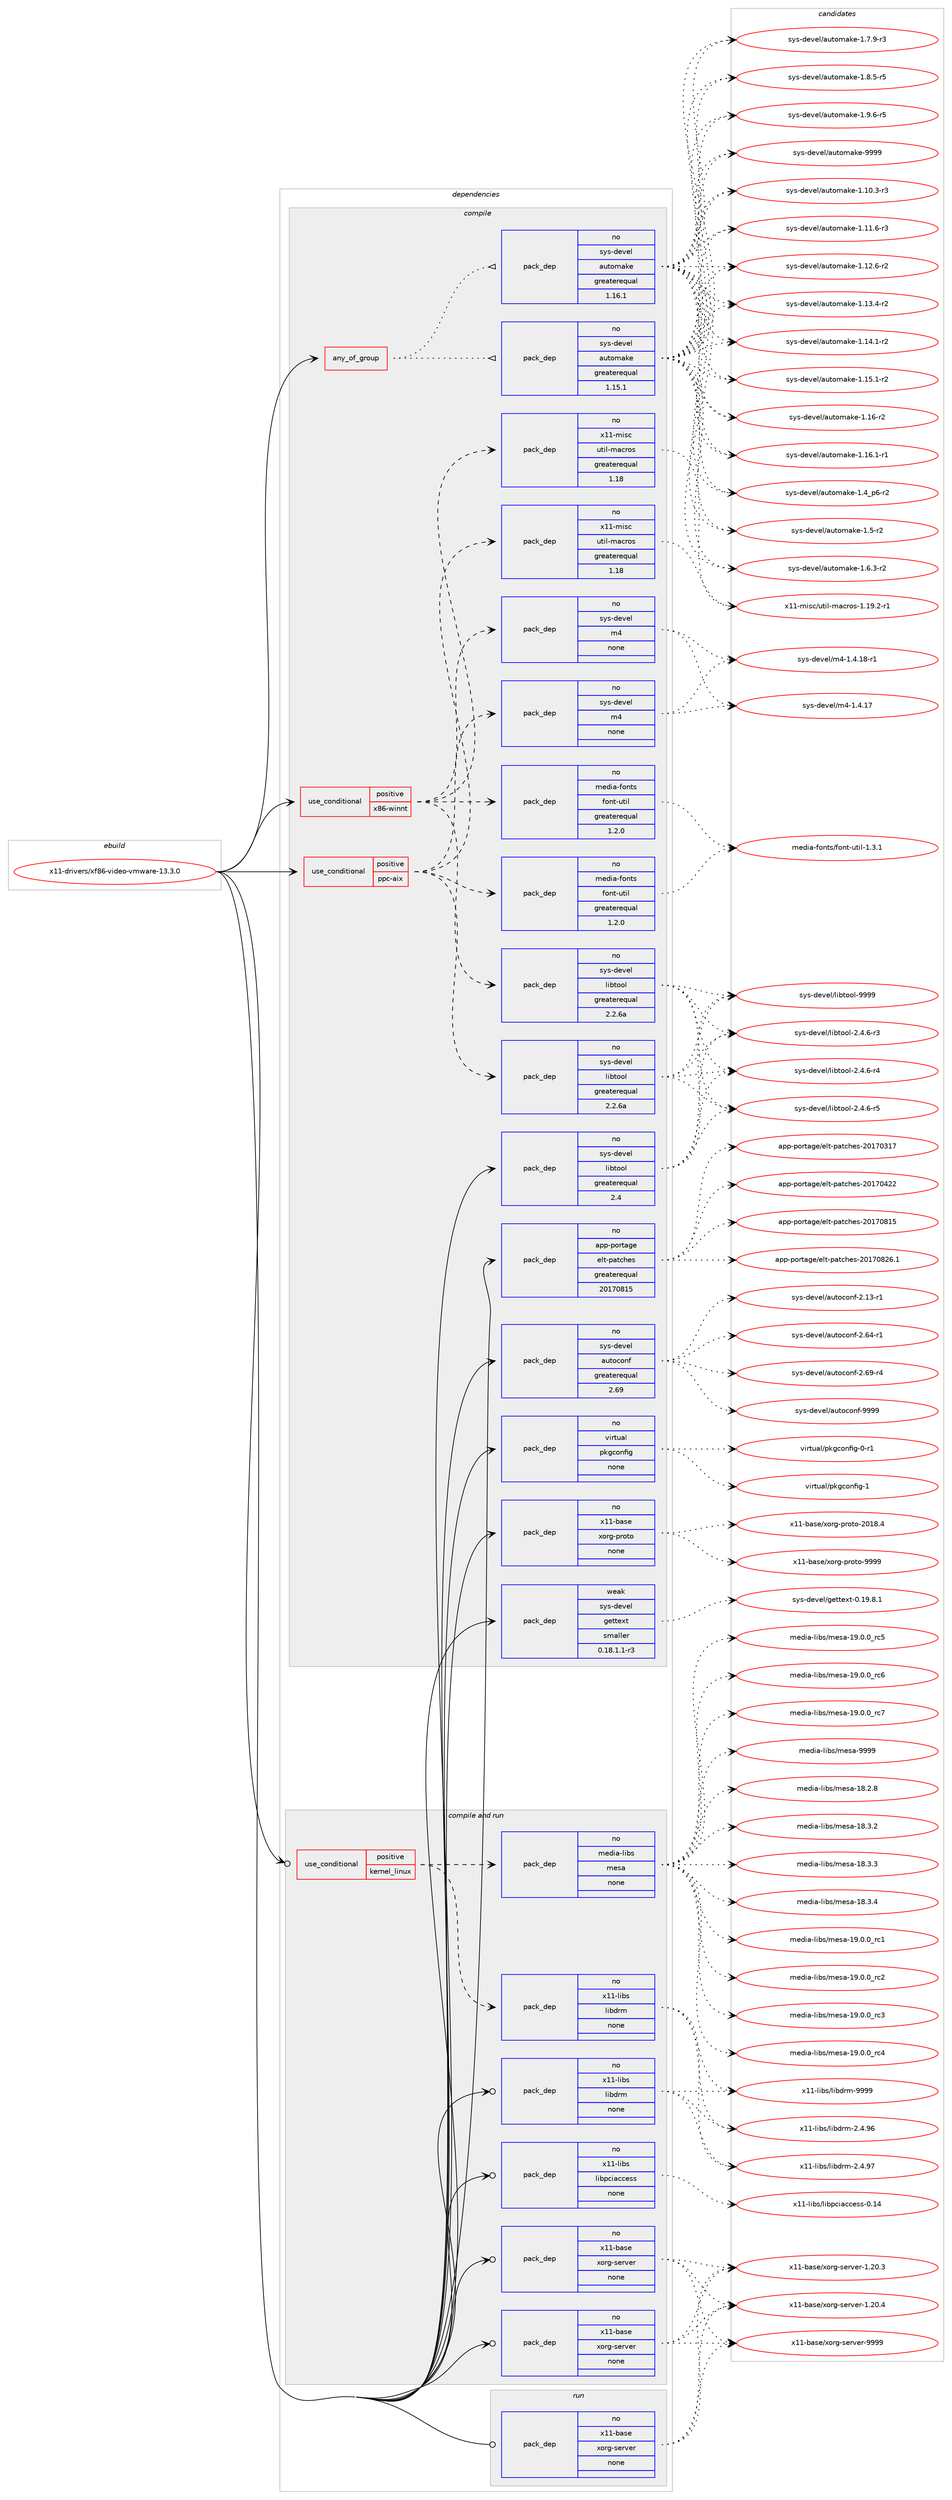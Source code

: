 digraph prolog {

# *************
# Graph options
# *************

newrank=true;
concentrate=true;
compound=true;
graph [rankdir=LR,fontname=Helvetica,fontsize=10,ranksep=1.5];#, ranksep=2.5, nodesep=0.2];
edge  [arrowhead=vee];
node  [fontname=Helvetica,fontsize=10];

# **********
# The ebuild
# **********

subgraph cluster_leftcol {
color=gray;
rank=same;
label=<<i>ebuild</i>>;
id [label="x11-drivers/xf86-video-vmware-13.3.0", color=red, width=4, href="../x11-drivers/xf86-video-vmware-13.3.0.svg"];
}

# ****************
# The dependencies
# ****************

subgraph cluster_midcol {
color=gray;
label=<<i>dependencies</i>>;
subgraph cluster_compile {
fillcolor="#eeeeee";
style=filled;
label=<<i>compile</i>>;
subgraph any28487 {
dependency1757949 [label=<<TABLE BORDER="0" CELLBORDER="1" CELLSPACING="0" CELLPADDING="4"><TR><TD CELLPADDING="10">any_of_group</TD></TR></TABLE>>, shape=none, color=red];subgraph pack1262657 {
dependency1757950 [label=<<TABLE BORDER="0" CELLBORDER="1" CELLSPACING="0" CELLPADDING="4" WIDTH="220"><TR><TD ROWSPAN="6" CELLPADDING="30">pack_dep</TD></TR><TR><TD WIDTH="110">no</TD></TR><TR><TD>sys-devel</TD></TR><TR><TD>automake</TD></TR><TR><TD>greaterequal</TD></TR><TR><TD>1.16.1</TD></TR></TABLE>>, shape=none, color=blue];
}
dependency1757949:e -> dependency1757950:w [weight=20,style="dotted",arrowhead="oinv"];
subgraph pack1262658 {
dependency1757951 [label=<<TABLE BORDER="0" CELLBORDER="1" CELLSPACING="0" CELLPADDING="4" WIDTH="220"><TR><TD ROWSPAN="6" CELLPADDING="30">pack_dep</TD></TR><TR><TD WIDTH="110">no</TD></TR><TR><TD>sys-devel</TD></TR><TR><TD>automake</TD></TR><TR><TD>greaterequal</TD></TR><TR><TD>1.15.1</TD></TR></TABLE>>, shape=none, color=blue];
}
dependency1757949:e -> dependency1757951:w [weight=20,style="dotted",arrowhead="oinv"];
}
id:e -> dependency1757949:w [weight=20,style="solid",arrowhead="vee"];
subgraph cond465802 {
dependency1757952 [label=<<TABLE BORDER="0" CELLBORDER="1" CELLSPACING="0" CELLPADDING="4"><TR><TD ROWSPAN="3" CELLPADDING="10">use_conditional</TD></TR><TR><TD>positive</TD></TR><TR><TD>ppc-aix</TD></TR></TABLE>>, shape=none, color=red];
subgraph pack1262659 {
dependency1757953 [label=<<TABLE BORDER="0" CELLBORDER="1" CELLSPACING="0" CELLPADDING="4" WIDTH="220"><TR><TD ROWSPAN="6" CELLPADDING="30">pack_dep</TD></TR><TR><TD WIDTH="110">no</TD></TR><TR><TD>sys-devel</TD></TR><TR><TD>libtool</TD></TR><TR><TD>greaterequal</TD></TR><TR><TD>2.2.6a</TD></TR></TABLE>>, shape=none, color=blue];
}
dependency1757952:e -> dependency1757953:w [weight=20,style="dashed",arrowhead="vee"];
subgraph pack1262660 {
dependency1757954 [label=<<TABLE BORDER="0" CELLBORDER="1" CELLSPACING="0" CELLPADDING="4" WIDTH="220"><TR><TD ROWSPAN="6" CELLPADDING="30">pack_dep</TD></TR><TR><TD WIDTH="110">no</TD></TR><TR><TD>sys-devel</TD></TR><TR><TD>m4</TD></TR><TR><TD>none</TD></TR><TR><TD></TD></TR></TABLE>>, shape=none, color=blue];
}
dependency1757952:e -> dependency1757954:w [weight=20,style="dashed",arrowhead="vee"];
subgraph pack1262661 {
dependency1757955 [label=<<TABLE BORDER="0" CELLBORDER="1" CELLSPACING="0" CELLPADDING="4" WIDTH="220"><TR><TD ROWSPAN="6" CELLPADDING="30">pack_dep</TD></TR><TR><TD WIDTH="110">no</TD></TR><TR><TD>x11-misc</TD></TR><TR><TD>util-macros</TD></TR><TR><TD>greaterequal</TD></TR><TR><TD>1.18</TD></TR></TABLE>>, shape=none, color=blue];
}
dependency1757952:e -> dependency1757955:w [weight=20,style="dashed",arrowhead="vee"];
subgraph pack1262662 {
dependency1757956 [label=<<TABLE BORDER="0" CELLBORDER="1" CELLSPACING="0" CELLPADDING="4" WIDTH="220"><TR><TD ROWSPAN="6" CELLPADDING="30">pack_dep</TD></TR><TR><TD WIDTH="110">no</TD></TR><TR><TD>media-fonts</TD></TR><TR><TD>font-util</TD></TR><TR><TD>greaterequal</TD></TR><TR><TD>1.2.0</TD></TR></TABLE>>, shape=none, color=blue];
}
dependency1757952:e -> dependency1757956:w [weight=20,style="dashed",arrowhead="vee"];
}
id:e -> dependency1757952:w [weight=20,style="solid",arrowhead="vee"];
subgraph cond465803 {
dependency1757957 [label=<<TABLE BORDER="0" CELLBORDER="1" CELLSPACING="0" CELLPADDING="4"><TR><TD ROWSPAN="3" CELLPADDING="10">use_conditional</TD></TR><TR><TD>positive</TD></TR><TR><TD>x86-winnt</TD></TR></TABLE>>, shape=none, color=red];
subgraph pack1262663 {
dependency1757958 [label=<<TABLE BORDER="0" CELLBORDER="1" CELLSPACING="0" CELLPADDING="4" WIDTH="220"><TR><TD ROWSPAN="6" CELLPADDING="30">pack_dep</TD></TR><TR><TD WIDTH="110">no</TD></TR><TR><TD>sys-devel</TD></TR><TR><TD>libtool</TD></TR><TR><TD>greaterequal</TD></TR><TR><TD>2.2.6a</TD></TR></TABLE>>, shape=none, color=blue];
}
dependency1757957:e -> dependency1757958:w [weight=20,style="dashed",arrowhead="vee"];
subgraph pack1262664 {
dependency1757959 [label=<<TABLE BORDER="0" CELLBORDER="1" CELLSPACING="0" CELLPADDING="4" WIDTH="220"><TR><TD ROWSPAN="6" CELLPADDING="30">pack_dep</TD></TR><TR><TD WIDTH="110">no</TD></TR><TR><TD>sys-devel</TD></TR><TR><TD>m4</TD></TR><TR><TD>none</TD></TR><TR><TD></TD></TR></TABLE>>, shape=none, color=blue];
}
dependency1757957:e -> dependency1757959:w [weight=20,style="dashed",arrowhead="vee"];
subgraph pack1262665 {
dependency1757960 [label=<<TABLE BORDER="0" CELLBORDER="1" CELLSPACING="0" CELLPADDING="4" WIDTH="220"><TR><TD ROWSPAN="6" CELLPADDING="30">pack_dep</TD></TR><TR><TD WIDTH="110">no</TD></TR><TR><TD>x11-misc</TD></TR><TR><TD>util-macros</TD></TR><TR><TD>greaterequal</TD></TR><TR><TD>1.18</TD></TR></TABLE>>, shape=none, color=blue];
}
dependency1757957:e -> dependency1757960:w [weight=20,style="dashed",arrowhead="vee"];
subgraph pack1262666 {
dependency1757961 [label=<<TABLE BORDER="0" CELLBORDER="1" CELLSPACING="0" CELLPADDING="4" WIDTH="220"><TR><TD ROWSPAN="6" CELLPADDING="30">pack_dep</TD></TR><TR><TD WIDTH="110">no</TD></TR><TR><TD>media-fonts</TD></TR><TR><TD>font-util</TD></TR><TR><TD>greaterequal</TD></TR><TR><TD>1.2.0</TD></TR></TABLE>>, shape=none, color=blue];
}
dependency1757957:e -> dependency1757961:w [weight=20,style="dashed",arrowhead="vee"];
}
id:e -> dependency1757957:w [weight=20,style="solid",arrowhead="vee"];
subgraph pack1262667 {
dependency1757962 [label=<<TABLE BORDER="0" CELLBORDER="1" CELLSPACING="0" CELLPADDING="4" WIDTH="220"><TR><TD ROWSPAN="6" CELLPADDING="30">pack_dep</TD></TR><TR><TD WIDTH="110">no</TD></TR><TR><TD>app-portage</TD></TR><TR><TD>elt-patches</TD></TR><TR><TD>greaterequal</TD></TR><TR><TD>20170815</TD></TR></TABLE>>, shape=none, color=blue];
}
id:e -> dependency1757962:w [weight=20,style="solid",arrowhead="vee"];
subgraph pack1262668 {
dependency1757963 [label=<<TABLE BORDER="0" CELLBORDER="1" CELLSPACING="0" CELLPADDING="4" WIDTH="220"><TR><TD ROWSPAN="6" CELLPADDING="30">pack_dep</TD></TR><TR><TD WIDTH="110">no</TD></TR><TR><TD>sys-devel</TD></TR><TR><TD>autoconf</TD></TR><TR><TD>greaterequal</TD></TR><TR><TD>2.69</TD></TR></TABLE>>, shape=none, color=blue];
}
id:e -> dependency1757963:w [weight=20,style="solid",arrowhead="vee"];
subgraph pack1262669 {
dependency1757964 [label=<<TABLE BORDER="0" CELLBORDER="1" CELLSPACING="0" CELLPADDING="4" WIDTH="220"><TR><TD ROWSPAN="6" CELLPADDING="30">pack_dep</TD></TR><TR><TD WIDTH="110">no</TD></TR><TR><TD>sys-devel</TD></TR><TR><TD>libtool</TD></TR><TR><TD>greaterequal</TD></TR><TR><TD>2.4</TD></TR></TABLE>>, shape=none, color=blue];
}
id:e -> dependency1757964:w [weight=20,style="solid",arrowhead="vee"];
subgraph pack1262670 {
dependency1757965 [label=<<TABLE BORDER="0" CELLBORDER="1" CELLSPACING="0" CELLPADDING="4" WIDTH="220"><TR><TD ROWSPAN="6" CELLPADDING="30">pack_dep</TD></TR><TR><TD WIDTH="110">no</TD></TR><TR><TD>virtual</TD></TR><TR><TD>pkgconfig</TD></TR><TR><TD>none</TD></TR><TR><TD></TD></TR></TABLE>>, shape=none, color=blue];
}
id:e -> dependency1757965:w [weight=20,style="solid",arrowhead="vee"];
subgraph pack1262671 {
dependency1757966 [label=<<TABLE BORDER="0" CELLBORDER="1" CELLSPACING="0" CELLPADDING="4" WIDTH="220"><TR><TD ROWSPAN="6" CELLPADDING="30">pack_dep</TD></TR><TR><TD WIDTH="110">no</TD></TR><TR><TD>x11-base</TD></TR><TR><TD>xorg-proto</TD></TR><TR><TD>none</TD></TR><TR><TD></TD></TR></TABLE>>, shape=none, color=blue];
}
id:e -> dependency1757966:w [weight=20,style="solid",arrowhead="vee"];
subgraph pack1262672 {
dependency1757967 [label=<<TABLE BORDER="0" CELLBORDER="1" CELLSPACING="0" CELLPADDING="4" WIDTH="220"><TR><TD ROWSPAN="6" CELLPADDING="30">pack_dep</TD></TR><TR><TD WIDTH="110">weak</TD></TR><TR><TD>sys-devel</TD></TR><TR><TD>gettext</TD></TR><TR><TD>smaller</TD></TR><TR><TD>0.18.1.1-r3</TD></TR></TABLE>>, shape=none, color=blue];
}
id:e -> dependency1757967:w [weight=20,style="solid",arrowhead="vee"];
}
subgraph cluster_compileandrun {
fillcolor="#eeeeee";
style=filled;
label=<<i>compile and run</i>>;
subgraph cond465804 {
dependency1757968 [label=<<TABLE BORDER="0" CELLBORDER="1" CELLSPACING="0" CELLPADDING="4"><TR><TD ROWSPAN="3" CELLPADDING="10">use_conditional</TD></TR><TR><TD>positive</TD></TR><TR><TD>kernel_linux</TD></TR></TABLE>>, shape=none, color=red];
subgraph pack1262673 {
dependency1757969 [label=<<TABLE BORDER="0" CELLBORDER="1" CELLSPACING="0" CELLPADDING="4" WIDTH="220"><TR><TD ROWSPAN="6" CELLPADDING="30">pack_dep</TD></TR><TR><TD WIDTH="110">no</TD></TR><TR><TD>x11-libs</TD></TR><TR><TD>libdrm</TD></TR><TR><TD>none</TD></TR><TR><TD></TD></TR></TABLE>>, shape=none, color=blue];
}
dependency1757968:e -> dependency1757969:w [weight=20,style="dashed",arrowhead="vee"];
subgraph pack1262674 {
dependency1757970 [label=<<TABLE BORDER="0" CELLBORDER="1" CELLSPACING="0" CELLPADDING="4" WIDTH="220"><TR><TD ROWSPAN="6" CELLPADDING="30">pack_dep</TD></TR><TR><TD WIDTH="110">no</TD></TR><TR><TD>media-libs</TD></TR><TR><TD>mesa</TD></TR><TR><TD>none</TD></TR><TR><TD></TD></TR></TABLE>>, shape=none, color=blue];
}
dependency1757968:e -> dependency1757970:w [weight=20,style="dashed",arrowhead="vee"];
}
id:e -> dependency1757968:w [weight=20,style="solid",arrowhead="odotvee"];
subgraph pack1262675 {
dependency1757971 [label=<<TABLE BORDER="0" CELLBORDER="1" CELLSPACING="0" CELLPADDING="4" WIDTH="220"><TR><TD ROWSPAN="6" CELLPADDING="30">pack_dep</TD></TR><TR><TD WIDTH="110">no</TD></TR><TR><TD>x11-base</TD></TR><TR><TD>xorg-server</TD></TR><TR><TD>none</TD></TR><TR><TD></TD></TR></TABLE>>, shape=none, color=blue];
}
id:e -> dependency1757971:w [weight=20,style="solid",arrowhead="odotvee"];
subgraph pack1262676 {
dependency1757972 [label=<<TABLE BORDER="0" CELLBORDER="1" CELLSPACING="0" CELLPADDING="4" WIDTH="220"><TR><TD ROWSPAN="6" CELLPADDING="30">pack_dep</TD></TR><TR><TD WIDTH="110">no</TD></TR><TR><TD>x11-base</TD></TR><TR><TD>xorg-server</TD></TR><TR><TD>none</TD></TR><TR><TD></TD></TR></TABLE>>, shape=none, color=blue];
}
id:e -> dependency1757972:w [weight=20,style="solid",arrowhead="odotvee"];
subgraph pack1262677 {
dependency1757973 [label=<<TABLE BORDER="0" CELLBORDER="1" CELLSPACING="0" CELLPADDING="4" WIDTH="220"><TR><TD ROWSPAN="6" CELLPADDING="30">pack_dep</TD></TR><TR><TD WIDTH="110">no</TD></TR><TR><TD>x11-libs</TD></TR><TR><TD>libdrm</TD></TR><TR><TD>none</TD></TR><TR><TD></TD></TR></TABLE>>, shape=none, color=blue];
}
id:e -> dependency1757973:w [weight=20,style="solid",arrowhead="odotvee"];
subgraph pack1262678 {
dependency1757974 [label=<<TABLE BORDER="0" CELLBORDER="1" CELLSPACING="0" CELLPADDING="4" WIDTH="220"><TR><TD ROWSPAN="6" CELLPADDING="30">pack_dep</TD></TR><TR><TD WIDTH="110">no</TD></TR><TR><TD>x11-libs</TD></TR><TR><TD>libpciaccess</TD></TR><TR><TD>none</TD></TR><TR><TD></TD></TR></TABLE>>, shape=none, color=blue];
}
id:e -> dependency1757974:w [weight=20,style="solid",arrowhead="odotvee"];
}
subgraph cluster_run {
fillcolor="#eeeeee";
style=filled;
label=<<i>run</i>>;
subgraph pack1262679 {
dependency1757975 [label=<<TABLE BORDER="0" CELLBORDER="1" CELLSPACING="0" CELLPADDING="4" WIDTH="220"><TR><TD ROWSPAN="6" CELLPADDING="30">pack_dep</TD></TR><TR><TD WIDTH="110">no</TD></TR><TR><TD>x11-base</TD></TR><TR><TD>xorg-server</TD></TR><TR><TD>none</TD></TR><TR><TD></TD></TR></TABLE>>, shape=none, color=blue];
}
id:e -> dependency1757975:w [weight=20,style="solid",arrowhead="odot"];
}
}

# **************
# The candidates
# **************

subgraph cluster_choices {
rank=same;
color=gray;
label=<<i>candidates</i>>;

subgraph choice1262657 {
color=black;
nodesep=1;
choice11512111545100101118101108479711711611110997107101454946494846514511451 [label="sys-devel/automake-1.10.3-r3", color=red, width=4,href="../sys-devel/automake-1.10.3-r3.svg"];
choice11512111545100101118101108479711711611110997107101454946494946544511451 [label="sys-devel/automake-1.11.6-r3", color=red, width=4,href="../sys-devel/automake-1.11.6-r3.svg"];
choice11512111545100101118101108479711711611110997107101454946495046544511450 [label="sys-devel/automake-1.12.6-r2", color=red, width=4,href="../sys-devel/automake-1.12.6-r2.svg"];
choice11512111545100101118101108479711711611110997107101454946495146524511450 [label="sys-devel/automake-1.13.4-r2", color=red, width=4,href="../sys-devel/automake-1.13.4-r2.svg"];
choice11512111545100101118101108479711711611110997107101454946495246494511450 [label="sys-devel/automake-1.14.1-r2", color=red, width=4,href="../sys-devel/automake-1.14.1-r2.svg"];
choice11512111545100101118101108479711711611110997107101454946495346494511450 [label="sys-devel/automake-1.15.1-r2", color=red, width=4,href="../sys-devel/automake-1.15.1-r2.svg"];
choice1151211154510010111810110847971171161111099710710145494649544511450 [label="sys-devel/automake-1.16-r2", color=red, width=4,href="../sys-devel/automake-1.16-r2.svg"];
choice11512111545100101118101108479711711611110997107101454946495446494511449 [label="sys-devel/automake-1.16.1-r1", color=red, width=4,href="../sys-devel/automake-1.16.1-r1.svg"];
choice115121115451001011181011084797117116111109971071014549465295112544511450 [label="sys-devel/automake-1.4_p6-r2", color=red, width=4,href="../sys-devel/automake-1.4_p6-r2.svg"];
choice11512111545100101118101108479711711611110997107101454946534511450 [label="sys-devel/automake-1.5-r2", color=red, width=4,href="../sys-devel/automake-1.5-r2.svg"];
choice115121115451001011181011084797117116111109971071014549465446514511450 [label="sys-devel/automake-1.6.3-r2", color=red, width=4,href="../sys-devel/automake-1.6.3-r2.svg"];
choice115121115451001011181011084797117116111109971071014549465546574511451 [label="sys-devel/automake-1.7.9-r3", color=red, width=4,href="../sys-devel/automake-1.7.9-r3.svg"];
choice115121115451001011181011084797117116111109971071014549465646534511453 [label="sys-devel/automake-1.8.5-r5", color=red, width=4,href="../sys-devel/automake-1.8.5-r5.svg"];
choice115121115451001011181011084797117116111109971071014549465746544511453 [label="sys-devel/automake-1.9.6-r5", color=red, width=4,href="../sys-devel/automake-1.9.6-r5.svg"];
choice115121115451001011181011084797117116111109971071014557575757 [label="sys-devel/automake-9999", color=red, width=4,href="../sys-devel/automake-9999.svg"];
dependency1757950:e -> choice11512111545100101118101108479711711611110997107101454946494846514511451:w [style=dotted,weight="100"];
dependency1757950:e -> choice11512111545100101118101108479711711611110997107101454946494946544511451:w [style=dotted,weight="100"];
dependency1757950:e -> choice11512111545100101118101108479711711611110997107101454946495046544511450:w [style=dotted,weight="100"];
dependency1757950:e -> choice11512111545100101118101108479711711611110997107101454946495146524511450:w [style=dotted,weight="100"];
dependency1757950:e -> choice11512111545100101118101108479711711611110997107101454946495246494511450:w [style=dotted,weight="100"];
dependency1757950:e -> choice11512111545100101118101108479711711611110997107101454946495346494511450:w [style=dotted,weight="100"];
dependency1757950:e -> choice1151211154510010111810110847971171161111099710710145494649544511450:w [style=dotted,weight="100"];
dependency1757950:e -> choice11512111545100101118101108479711711611110997107101454946495446494511449:w [style=dotted,weight="100"];
dependency1757950:e -> choice115121115451001011181011084797117116111109971071014549465295112544511450:w [style=dotted,weight="100"];
dependency1757950:e -> choice11512111545100101118101108479711711611110997107101454946534511450:w [style=dotted,weight="100"];
dependency1757950:e -> choice115121115451001011181011084797117116111109971071014549465446514511450:w [style=dotted,weight="100"];
dependency1757950:e -> choice115121115451001011181011084797117116111109971071014549465546574511451:w [style=dotted,weight="100"];
dependency1757950:e -> choice115121115451001011181011084797117116111109971071014549465646534511453:w [style=dotted,weight="100"];
dependency1757950:e -> choice115121115451001011181011084797117116111109971071014549465746544511453:w [style=dotted,weight="100"];
dependency1757950:e -> choice115121115451001011181011084797117116111109971071014557575757:w [style=dotted,weight="100"];
}
subgraph choice1262658 {
color=black;
nodesep=1;
choice11512111545100101118101108479711711611110997107101454946494846514511451 [label="sys-devel/automake-1.10.3-r3", color=red, width=4,href="../sys-devel/automake-1.10.3-r3.svg"];
choice11512111545100101118101108479711711611110997107101454946494946544511451 [label="sys-devel/automake-1.11.6-r3", color=red, width=4,href="../sys-devel/automake-1.11.6-r3.svg"];
choice11512111545100101118101108479711711611110997107101454946495046544511450 [label="sys-devel/automake-1.12.6-r2", color=red, width=4,href="../sys-devel/automake-1.12.6-r2.svg"];
choice11512111545100101118101108479711711611110997107101454946495146524511450 [label="sys-devel/automake-1.13.4-r2", color=red, width=4,href="../sys-devel/automake-1.13.4-r2.svg"];
choice11512111545100101118101108479711711611110997107101454946495246494511450 [label="sys-devel/automake-1.14.1-r2", color=red, width=4,href="../sys-devel/automake-1.14.1-r2.svg"];
choice11512111545100101118101108479711711611110997107101454946495346494511450 [label="sys-devel/automake-1.15.1-r2", color=red, width=4,href="../sys-devel/automake-1.15.1-r2.svg"];
choice1151211154510010111810110847971171161111099710710145494649544511450 [label="sys-devel/automake-1.16-r2", color=red, width=4,href="../sys-devel/automake-1.16-r2.svg"];
choice11512111545100101118101108479711711611110997107101454946495446494511449 [label="sys-devel/automake-1.16.1-r1", color=red, width=4,href="../sys-devel/automake-1.16.1-r1.svg"];
choice115121115451001011181011084797117116111109971071014549465295112544511450 [label="sys-devel/automake-1.4_p6-r2", color=red, width=4,href="../sys-devel/automake-1.4_p6-r2.svg"];
choice11512111545100101118101108479711711611110997107101454946534511450 [label="sys-devel/automake-1.5-r2", color=red, width=4,href="../sys-devel/automake-1.5-r2.svg"];
choice115121115451001011181011084797117116111109971071014549465446514511450 [label="sys-devel/automake-1.6.3-r2", color=red, width=4,href="../sys-devel/automake-1.6.3-r2.svg"];
choice115121115451001011181011084797117116111109971071014549465546574511451 [label="sys-devel/automake-1.7.9-r3", color=red, width=4,href="../sys-devel/automake-1.7.9-r3.svg"];
choice115121115451001011181011084797117116111109971071014549465646534511453 [label="sys-devel/automake-1.8.5-r5", color=red, width=4,href="../sys-devel/automake-1.8.5-r5.svg"];
choice115121115451001011181011084797117116111109971071014549465746544511453 [label="sys-devel/automake-1.9.6-r5", color=red, width=4,href="../sys-devel/automake-1.9.6-r5.svg"];
choice115121115451001011181011084797117116111109971071014557575757 [label="sys-devel/automake-9999", color=red, width=4,href="../sys-devel/automake-9999.svg"];
dependency1757951:e -> choice11512111545100101118101108479711711611110997107101454946494846514511451:w [style=dotted,weight="100"];
dependency1757951:e -> choice11512111545100101118101108479711711611110997107101454946494946544511451:w [style=dotted,weight="100"];
dependency1757951:e -> choice11512111545100101118101108479711711611110997107101454946495046544511450:w [style=dotted,weight="100"];
dependency1757951:e -> choice11512111545100101118101108479711711611110997107101454946495146524511450:w [style=dotted,weight="100"];
dependency1757951:e -> choice11512111545100101118101108479711711611110997107101454946495246494511450:w [style=dotted,weight="100"];
dependency1757951:e -> choice11512111545100101118101108479711711611110997107101454946495346494511450:w [style=dotted,weight="100"];
dependency1757951:e -> choice1151211154510010111810110847971171161111099710710145494649544511450:w [style=dotted,weight="100"];
dependency1757951:e -> choice11512111545100101118101108479711711611110997107101454946495446494511449:w [style=dotted,weight="100"];
dependency1757951:e -> choice115121115451001011181011084797117116111109971071014549465295112544511450:w [style=dotted,weight="100"];
dependency1757951:e -> choice11512111545100101118101108479711711611110997107101454946534511450:w [style=dotted,weight="100"];
dependency1757951:e -> choice115121115451001011181011084797117116111109971071014549465446514511450:w [style=dotted,weight="100"];
dependency1757951:e -> choice115121115451001011181011084797117116111109971071014549465546574511451:w [style=dotted,weight="100"];
dependency1757951:e -> choice115121115451001011181011084797117116111109971071014549465646534511453:w [style=dotted,weight="100"];
dependency1757951:e -> choice115121115451001011181011084797117116111109971071014549465746544511453:w [style=dotted,weight="100"];
dependency1757951:e -> choice115121115451001011181011084797117116111109971071014557575757:w [style=dotted,weight="100"];
}
subgraph choice1262659 {
color=black;
nodesep=1;
choice1151211154510010111810110847108105981161111111084550465246544511451 [label="sys-devel/libtool-2.4.6-r3", color=red, width=4,href="../sys-devel/libtool-2.4.6-r3.svg"];
choice1151211154510010111810110847108105981161111111084550465246544511452 [label="sys-devel/libtool-2.4.6-r4", color=red, width=4,href="../sys-devel/libtool-2.4.6-r4.svg"];
choice1151211154510010111810110847108105981161111111084550465246544511453 [label="sys-devel/libtool-2.4.6-r5", color=red, width=4,href="../sys-devel/libtool-2.4.6-r5.svg"];
choice1151211154510010111810110847108105981161111111084557575757 [label="sys-devel/libtool-9999", color=red, width=4,href="../sys-devel/libtool-9999.svg"];
dependency1757953:e -> choice1151211154510010111810110847108105981161111111084550465246544511451:w [style=dotted,weight="100"];
dependency1757953:e -> choice1151211154510010111810110847108105981161111111084550465246544511452:w [style=dotted,weight="100"];
dependency1757953:e -> choice1151211154510010111810110847108105981161111111084550465246544511453:w [style=dotted,weight="100"];
dependency1757953:e -> choice1151211154510010111810110847108105981161111111084557575757:w [style=dotted,weight="100"];
}
subgraph choice1262660 {
color=black;
nodesep=1;
choice11512111545100101118101108471095245494652464955 [label="sys-devel/m4-1.4.17", color=red, width=4,href="../sys-devel/m4-1.4.17.svg"];
choice115121115451001011181011084710952454946524649564511449 [label="sys-devel/m4-1.4.18-r1", color=red, width=4,href="../sys-devel/m4-1.4.18-r1.svg"];
dependency1757954:e -> choice11512111545100101118101108471095245494652464955:w [style=dotted,weight="100"];
dependency1757954:e -> choice115121115451001011181011084710952454946524649564511449:w [style=dotted,weight="100"];
}
subgraph choice1262661 {
color=black;
nodesep=1;
choice1204949451091051159947117116105108451099799114111115454946495746504511449 [label="x11-misc/util-macros-1.19.2-r1", color=red, width=4,href="../x11-misc/util-macros-1.19.2-r1.svg"];
dependency1757955:e -> choice1204949451091051159947117116105108451099799114111115454946495746504511449:w [style=dotted,weight="100"];
}
subgraph choice1262662 {
color=black;
nodesep=1;
choice10910110010597451021111101161154710211111011645117116105108454946514649 [label="media-fonts/font-util-1.3.1", color=red, width=4,href="../media-fonts/font-util-1.3.1.svg"];
dependency1757956:e -> choice10910110010597451021111101161154710211111011645117116105108454946514649:w [style=dotted,weight="100"];
}
subgraph choice1262663 {
color=black;
nodesep=1;
choice1151211154510010111810110847108105981161111111084550465246544511451 [label="sys-devel/libtool-2.4.6-r3", color=red, width=4,href="../sys-devel/libtool-2.4.6-r3.svg"];
choice1151211154510010111810110847108105981161111111084550465246544511452 [label="sys-devel/libtool-2.4.6-r4", color=red, width=4,href="../sys-devel/libtool-2.4.6-r4.svg"];
choice1151211154510010111810110847108105981161111111084550465246544511453 [label="sys-devel/libtool-2.4.6-r5", color=red, width=4,href="../sys-devel/libtool-2.4.6-r5.svg"];
choice1151211154510010111810110847108105981161111111084557575757 [label="sys-devel/libtool-9999", color=red, width=4,href="../sys-devel/libtool-9999.svg"];
dependency1757958:e -> choice1151211154510010111810110847108105981161111111084550465246544511451:w [style=dotted,weight="100"];
dependency1757958:e -> choice1151211154510010111810110847108105981161111111084550465246544511452:w [style=dotted,weight="100"];
dependency1757958:e -> choice1151211154510010111810110847108105981161111111084550465246544511453:w [style=dotted,weight="100"];
dependency1757958:e -> choice1151211154510010111810110847108105981161111111084557575757:w [style=dotted,weight="100"];
}
subgraph choice1262664 {
color=black;
nodesep=1;
choice11512111545100101118101108471095245494652464955 [label="sys-devel/m4-1.4.17", color=red, width=4,href="../sys-devel/m4-1.4.17.svg"];
choice115121115451001011181011084710952454946524649564511449 [label="sys-devel/m4-1.4.18-r1", color=red, width=4,href="../sys-devel/m4-1.4.18-r1.svg"];
dependency1757959:e -> choice11512111545100101118101108471095245494652464955:w [style=dotted,weight="100"];
dependency1757959:e -> choice115121115451001011181011084710952454946524649564511449:w [style=dotted,weight="100"];
}
subgraph choice1262665 {
color=black;
nodesep=1;
choice1204949451091051159947117116105108451099799114111115454946495746504511449 [label="x11-misc/util-macros-1.19.2-r1", color=red, width=4,href="../x11-misc/util-macros-1.19.2-r1.svg"];
dependency1757960:e -> choice1204949451091051159947117116105108451099799114111115454946495746504511449:w [style=dotted,weight="100"];
}
subgraph choice1262666 {
color=black;
nodesep=1;
choice10910110010597451021111101161154710211111011645117116105108454946514649 [label="media-fonts/font-util-1.3.1", color=red, width=4,href="../media-fonts/font-util-1.3.1.svg"];
dependency1757961:e -> choice10910110010597451021111101161154710211111011645117116105108454946514649:w [style=dotted,weight="100"];
}
subgraph choice1262667 {
color=black;
nodesep=1;
choice97112112451121111141169710310147101108116451129711699104101115455048495548514955 [label="app-portage/elt-patches-20170317", color=red, width=4,href="../app-portage/elt-patches-20170317.svg"];
choice97112112451121111141169710310147101108116451129711699104101115455048495548525050 [label="app-portage/elt-patches-20170422", color=red, width=4,href="../app-portage/elt-patches-20170422.svg"];
choice97112112451121111141169710310147101108116451129711699104101115455048495548564953 [label="app-portage/elt-patches-20170815", color=red, width=4,href="../app-portage/elt-patches-20170815.svg"];
choice971121124511211111411697103101471011081164511297116991041011154550484955485650544649 [label="app-portage/elt-patches-20170826.1", color=red, width=4,href="../app-portage/elt-patches-20170826.1.svg"];
dependency1757962:e -> choice97112112451121111141169710310147101108116451129711699104101115455048495548514955:w [style=dotted,weight="100"];
dependency1757962:e -> choice97112112451121111141169710310147101108116451129711699104101115455048495548525050:w [style=dotted,weight="100"];
dependency1757962:e -> choice97112112451121111141169710310147101108116451129711699104101115455048495548564953:w [style=dotted,weight="100"];
dependency1757962:e -> choice971121124511211111411697103101471011081164511297116991041011154550484955485650544649:w [style=dotted,weight="100"];
}
subgraph choice1262668 {
color=black;
nodesep=1;
choice1151211154510010111810110847971171161119911111010245504649514511449 [label="sys-devel/autoconf-2.13-r1", color=red, width=4,href="../sys-devel/autoconf-2.13-r1.svg"];
choice1151211154510010111810110847971171161119911111010245504654524511449 [label="sys-devel/autoconf-2.64-r1", color=red, width=4,href="../sys-devel/autoconf-2.64-r1.svg"];
choice1151211154510010111810110847971171161119911111010245504654574511452 [label="sys-devel/autoconf-2.69-r4", color=red, width=4,href="../sys-devel/autoconf-2.69-r4.svg"];
choice115121115451001011181011084797117116111991111101024557575757 [label="sys-devel/autoconf-9999", color=red, width=4,href="../sys-devel/autoconf-9999.svg"];
dependency1757963:e -> choice1151211154510010111810110847971171161119911111010245504649514511449:w [style=dotted,weight="100"];
dependency1757963:e -> choice1151211154510010111810110847971171161119911111010245504654524511449:w [style=dotted,weight="100"];
dependency1757963:e -> choice1151211154510010111810110847971171161119911111010245504654574511452:w [style=dotted,weight="100"];
dependency1757963:e -> choice115121115451001011181011084797117116111991111101024557575757:w [style=dotted,weight="100"];
}
subgraph choice1262669 {
color=black;
nodesep=1;
choice1151211154510010111810110847108105981161111111084550465246544511451 [label="sys-devel/libtool-2.4.6-r3", color=red, width=4,href="../sys-devel/libtool-2.4.6-r3.svg"];
choice1151211154510010111810110847108105981161111111084550465246544511452 [label="sys-devel/libtool-2.4.6-r4", color=red, width=4,href="../sys-devel/libtool-2.4.6-r4.svg"];
choice1151211154510010111810110847108105981161111111084550465246544511453 [label="sys-devel/libtool-2.4.6-r5", color=red, width=4,href="../sys-devel/libtool-2.4.6-r5.svg"];
choice1151211154510010111810110847108105981161111111084557575757 [label="sys-devel/libtool-9999", color=red, width=4,href="../sys-devel/libtool-9999.svg"];
dependency1757964:e -> choice1151211154510010111810110847108105981161111111084550465246544511451:w [style=dotted,weight="100"];
dependency1757964:e -> choice1151211154510010111810110847108105981161111111084550465246544511452:w [style=dotted,weight="100"];
dependency1757964:e -> choice1151211154510010111810110847108105981161111111084550465246544511453:w [style=dotted,weight="100"];
dependency1757964:e -> choice1151211154510010111810110847108105981161111111084557575757:w [style=dotted,weight="100"];
}
subgraph choice1262670 {
color=black;
nodesep=1;
choice11810511411611797108471121071039911111010210510345484511449 [label="virtual/pkgconfig-0-r1", color=red, width=4,href="../virtual/pkgconfig-0-r1.svg"];
choice1181051141161179710847112107103991111101021051034549 [label="virtual/pkgconfig-1", color=red, width=4,href="../virtual/pkgconfig-1.svg"];
dependency1757965:e -> choice11810511411611797108471121071039911111010210510345484511449:w [style=dotted,weight="100"];
dependency1757965:e -> choice1181051141161179710847112107103991111101021051034549:w [style=dotted,weight="100"];
}
subgraph choice1262671 {
color=black;
nodesep=1;
choice1204949459897115101471201111141034511211411111611145504849564652 [label="x11-base/xorg-proto-2018.4", color=red, width=4,href="../x11-base/xorg-proto-2018.4.svg"];
choice120494945989711510147120111114103451121141111161114557575757 [label="x11-base/xorg-proto-9999", color=red, width=4,href="../x11-base/xorg-proto-9999.svg"];
dependency1757966:e -> choice1204949459897115101471201111141034511211411111611145504849564652:w [style=dotted,weight="100"];
dependency1757966:e -> choice120494945989711510147120111114103451121141111161114557575757:w [style=dotted,weight="100"];
}
subgraph choice1262672 {
color=black;
nodesep=1;
choice1151211154510010111810110847103101116116101120116454846495746564649 [label="sys-devel/gettext-0.19.8.1", color=red, width=4,href="../sys-devel/gettext-0.19.8.1.svg"];
dependency1757967:e -> choice1151211154510010111810110847103101116116101120116454846495746564649:w [style=dotted,weight="100"];
}
subgraph choice1262673 {
color=black;
nodesep=1;
choice12049494510810598115471081059810011410945504652465754 [label="x11-libs/libdrm-2.4.96", color=red, width=4,href="../x11-libs/libdrm-2.4.96.svg"];
choice12049494510810598115471081059810011410945504652465755 [label="x11-libs/libdrm-2.4.97", color=red, width=4,href="../x11-libs/libdrm-2.4.97.svg"];
choice1204949451081059811547108105981001141094557575757 [label="x11-libs/libdrm-9999", color=red, width=4,href="../x11-libs/libdrm-9999.svg"];
dependency1757969:e -> choice12049494510810598115471081059810011410945504652465754:w [style=dotted,weight="100"];
dependency1757969:e -> choice12049494510810598115471081059810011410945504652465755:w [style=dotted,weight="100"];
dependency1757969:e -> choice1204949451081059811547108105981001141094557575757:w [style=dotted,weight="100"];
}
subgraph choice1262674 {
color=black;
nodesep=1;
choice109101100105974510810598115471091011159745495646504656 [label="media-libs/mesa-18.2.8", color=red, width=4,href="../media-libs/mesa-18.2.8.svg"];
choice109101100105974510810598115471091011159745495646514650 [label="media-libs/mesa-18.3.2", color=red, width=4,href="../media-libs/mesa-18.3.2.svg"];
choice109101100105974510810598115471091011159745495646514651 [label="media-libs/mesa-18.3.3", color=red, width=4,href="../media-libs/mesa-18.3.3.svg"];
choice109101100105974510810598115471091011159745495646514652 [label="media-libs/mesa-18.3.4", color=red, width=4,href="../media-libs/mesa-18.3.4.svg"];
choice109101100105974510810598115471091011159745495746484648951149949 [label="media-libs/mesa-19.0.0_rc1", color=red, width=4,href="../media-libs/mesa-19.0.0_rc1.svg"];
choice109101100105974510810598115471091011159745495746484648951149950 [label="media-libs/mesa-19.0.0_rc2", color=red, width=4,href="../media-libs/mesa-19.0.0_rc2.svg"];
choice109101100105974510810598115471091011159745495746484648951149951 [label="media-libs/mesa-19.0.0_rc3", color=red, width=4,href="../media-libs/mesa-19.0.0_rc3.svg"];
choice109101100105974510810598115471091011159745495746484648951149952 [label="media-libs/mesa-19.0.0_rc4", color=red, width=4,href="../media-libs/mesa-19.0.0_rc4.svg"];
choice109101100105974510810598115471091011159745495746484648951149953 [label="media-libs/mesa-19.0.0_rc5", color=red, width=4,href="../media-libs/mesa-19.0.0_rc5.svg"];
choice109101100105974510810598115471091011159745495746484648951149954 [label="media-libs/mesa-19.0.0_rc6", color=red, width=4,href="../media-libs/mesa-19.0.0_rc6.svg"];
choice109101100105974510810598115471091011159745495746484648951149955 [label="media-libs/mesa-19.0.0_rc7", color=red, width=4,href="../media-libs/mesa-19.0.0_rc7.svg"];
choice10910110010597451081059811547109101115974557575757 [label="media-libs/mesa-9999", color=red, width=4,href="../media-libs/mesa-9999.svg"];
dependency1757970:e -> choice109101100105974510810598115471091011159745495646504656:w [style=dotted,weight="100"];
dependency1757970:e -> choice109101100105974510810598115471091011159745495646514650:w [style=dotted,weight="100"];
dependency1757970:e -> choice109101100105974510810598115471091011159745495646514651:w [style=dotted,weight="100"];
dependency1757970:e -> choice109101100105974510810598115471091011159745495646514652:w [style=dotted,weight="100"];
dependency1757970:e -> choice109101100105974510810598115471091011159745495746484648951149949:w [style=dotted,weight="100"];
dependency1757970:e -> choice109101100105974510810598115471091011159745495746484648951149950:w [style=dotted,weight="100"];
dependency1757970:e -> choice109101100105974510810598115471091011159745495746484648951149951:w [style=dotted,weight="100"];
dependency1757970:e -> choice109101100105974510810598115471091011159745495746484648951149952:w [style=dotted,weight="100"];
dependency1757970:e -> choice109101100105974510810598115471091011159745495746484648951149953:w [style=dotted,weight="100"];
dependency1757970:e -> choice109101100105974510810598115471091011159745495746484648951149954:w [style=dotted,weight="100"];
dependency1757970:e -> choice109101100105974510810598115471091011159745495746484648951149955:w [style=dotted,weight="100"];
dependency1757970:e -> choice10910110010597451081059811547109101115974557575757:w [style=dotted,weight="100"];
}
subgraph choice1262675 {
color=black;
nodesep=1;
choice1204949459897115101471201111141034511510111411810111445494650484651 [label="x11-base/xorg-server-1.20.3", color=red, width=4,href="../x11-base/xorg-server-1.20.3.svg"];
choice1204949459897115101471201111141034511510111411810111445494650484652 [label="x11-base/xorg-server-1.20.4", color=red, width=4,href="../x11-base/xorg-server-1.20.4.svg"];
choice120494945989711510147120111114103451151011141181011144557575757 [label="x11-base/xorg-server-9999", color=red, width=4,href="../x11-base/xorg-server-9999.svg"];
dependency1757971:e -> choice1204949459897115101471201111141034511510111411810111445494650484651:w [style=dotted,weight="100"];
dependency1757971:e -> choice1204949459897115101471201111141034511510111411810111445494650484652:w [style=dotted,weight="100"];
dependency1757971:e -> choice120494945989711510147120111114103451151011141181011144557575757:w [style=dotted,weight="100"];
}
subgraph choice1262676 {
color=black;
nodesep=1;
choice1204949459897115101471201111141034511510111411810111445494650484651 [label="x11-base/xorg-server-1.20.3", color=red, width=4,href="../x11-base/xorg-server-1.20.3.svg"];
choice1204949459897115101471201111141034511510111411810111445494650484652 [label="x11-base/xorg-server-1.20.4", color=red, width=4,href="../x11-base/xorg-server-1.20.4.svg"];
choice120494945989711510147120111114103451151011141181011144557575757 [label="x11-base/xorg-server-9999", color=red, width=4,href="../x11-base/xorg-server-9999.svg"];
dependency1757972:e -> choice1204949459897115101471201111141034511510111411810111445494650484651:w [style=dotted,weight="100"];
dependency1757972:e -> choice1204949459897115101471201111141034511510111411810111445494650484652:w [style=dotted,weight="100"];
dependency1757972:e -> choice120494945989711510147120111114103451151011141181011144557575757:w [style=dotted,weight="100"];
}
subgraph choice1262677 {
color=black;
nodesep=1;
choice12049494510810598115471081059810011410945504652465754 [label="x11-libs/libdrm-2.4.96", color=red, width=4,href="../x11-libs/libdrm-2.4.96.svg"];
choice12049494510810598115471081059810011410945504652465755 [label="x11-libs/libdrm-2.4.97", color=red, width=4,href="../x11-libs/libdrm-2.4.97.svg"];
choice1204949451081059811547108105981001141094557575757 [label="x11-libs/libdrm-9999", color=red, width=4,href="../x11-libs/libdrm-9999.svg"];
dependency1757973:e -> choice12049494510810598115471081059810011410945504652465754:w [style=dotted,weight="100"];
dependency1757973:e -> choice12049494510810598115471081059810011410945504652465755:w [style=dotted,weight="100"];
dependency1757973:e -> choice1204949451081059811547108105981001141094557575757:w [style=dotted,weight="100"];
}
subgraph choice1262678 {
color=black;
nodesep=1;
choice120494945108105981154710810598112991059799991011151154548464952 [label="x11-libs/libpciaccess-0.14", color=red, width=4,href="../x11-libs/libpciaccess-0.14.svg"];
dependency1757974:e -> choice120494945108105981154710810598112991059799991011151154548464952:w [style=dotted,weight="100"];
}
subgraph choice1262679 {
color=black;
nodesep=1;
choice1204949459897115101471201111141034511510111411810111445494650484651 [label="x11-base/xorg-server-1.20.3", color=red, width=4,href="../x11-base/xorg-server-1.20.3.svg"];
choice1204949459897115101471201111141034511510111411810111445494650484652 [label="x11-base/xorg-server-1.20.4", color=red, width=4,href="../x11-base/xorg-server-1.20.4.svg"];
choice120494945989711510147120111114103451151011141181011144557575757 [label="x11-base/xorg-server-9999", color=red, width=4,href="../x11-base/xorg-server-9999.svg"];
dependency1757975:e -> choice1204949459897115101471201111141034511510111411810111445494650484651:w [style=dotted,weight="100"];
dependency1757975:e -> choice1204949459897115101471201111141034511510111411810111445494650484652:w [style=dotted,weight="100"];
dependency1757975:e -> choice120494945989711510147120111114103451151011141181011144557575757:w [style=dotted,weight="100"];
}
}

}
